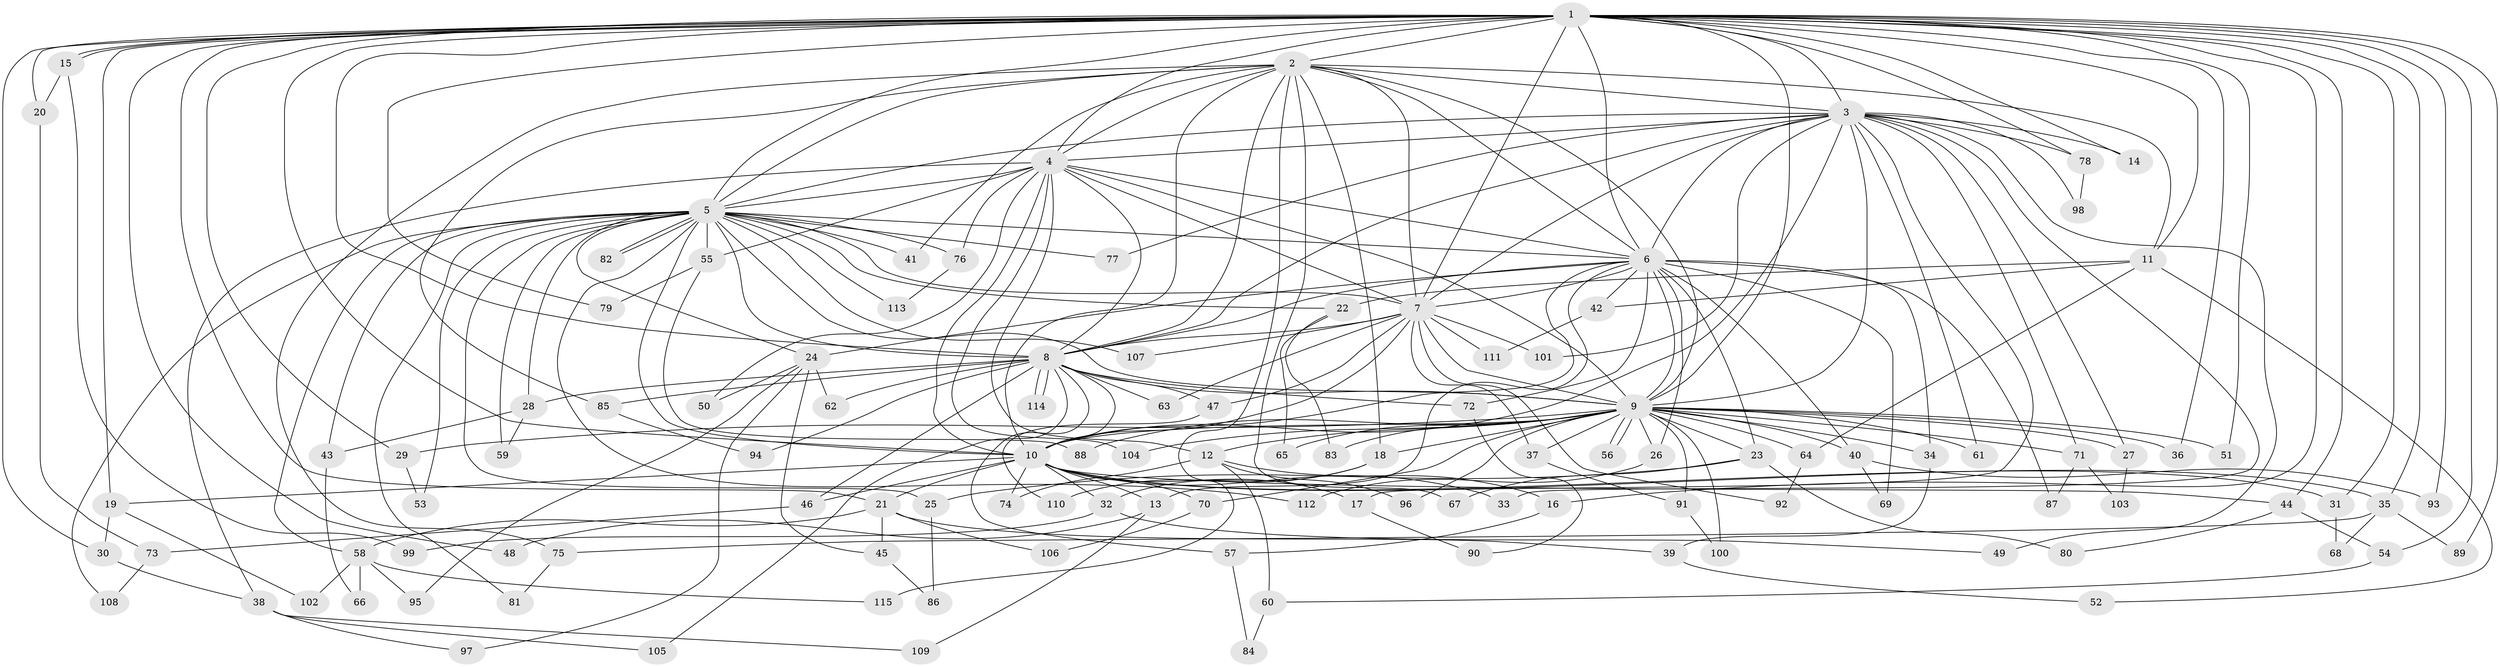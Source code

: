 // Generated by graph-tools (version 1.1) at 2025/49/03/09/25 03:49:30]
// undirected, 115 vertices, 255 edges
graph export_dot {
graph [start="1"]
  node [color=gray90,style=filled];
  1;
  2;
  3;
  4;
  5;
  6;
  7;
  8;
  9;
  10;
  11;
  12;
  13;
  14;
  15;
  16;
  17;
  18;
  19;
  20;
  21;
  22;
  23;
  24;
  25;
  26;
  27;
  28;
  29;
  30;
  31;
  32;
  33;
  34;
  35;
  36;
  37;
  38;
  39;
  40;
  41;
  42;
  43;
  44;
  45;
  46;
  47;
  48;
  49;
  50;
  51;
  52;
  53;
  54;
  55;
  56;
  57;
  58;
  59;
  60;
  61;
  62;
  63;
  64;
  65;
  66;
  67;
  68;
  69;
  70;
  71;
  72;
  73;
  74;
  75;
  76;
  77;
  78;
  79;
  80;
  81;
  82;
  83;
  84;
  85;
  86;
  87;
  88;
  89;
  90;
  91;
  92;
  93;
  94;
  95;
  96;
  97;
  98;
  99;
  100;
  101;
  102;
  103;
  104;
  105;
  106;
  107;
  108;
  109;
  110;
  111;
  112;
  113;
  114;
  115;
  1 -- 2;
  1 -- 3;
  1 -- 4;
  1 -- 5;
  1 -- 6;
  1 -- 7;
  1 -- 8;
  1 -- 9;
  1 -- 10;
  1 -- 11;
  1 -- 14;
  1 -- 15;
  1 -- 15;
  1 -- 16;
  1 -- 19;
  1 -- 20;
  1 -- 21;
  1 -- 29;
  1 -- 30;
  1 -- 31;
  1 -- 35;
  1 -- 36;
  1 -- 44;
  1 -- 48;
  1 -- 51;
  1 -- 54;
  1 -- 78;
  1 -- 79;
  1 -- 89;
  1 -- 93;
  2 -- 3;
  2 -- 4;
  2 -- 5;
  2 -- 6;
  2 -- 7;
  2 -- 8;
  2 -- 9;
  2 -- 10;
  2 -- 11;
  2 -- 18;
  2 -- 41;
  2 -- 67;
  2 -- 75;
  2 -- 85;
  2 -- 115;
  3 -- 4;
  3 -- 5;
  3 -- 6;
  3 -- 7;
  3 -- 8;
  3 -- 9;
  3 -- 10;
  3 -- 14;
  3 -- 17;
  3 -- 27;
  3 -- 33;
  3 -- 49;
  3 -- 61;
  3 -- 71;
  3 -- 77;
  3 -- 78;
  3 -- 98;
  3 -- 101;
  4 -- 5;
  4 -- 6;
  4 -- 7;
  4 -- 8;
  4 -- 9;
  4 -- 10;
  4 -- 12;
  4 -- 38;
  4 -- 50;
  4 -- 55;
  4 -- 76;
  4 -- 104;
  5 -- 6;
  5 -- 7;
  5 -- 8;
  5 -- 9;
  5 -- 10;
  5 -- 22;
  5 -- 24;
  5 -- 25;
  5 -- 28;
  5 -- 41;
  5 -- 43;
  5 -- 53;
  5 -- 55;
  5 -- 58;
  5 -- 59;
  5 -- 76;
  5 -- 77;
  5 -- 81;
  5 -- 82;
  5 -- 82;
  5 -- 107;
  5 -- 108;
  5 -- 112;
  5 -- 113;
  6 -- 7;
  6 -- 8;
  6 -- 9;
  6 -- 10;
  6 -- 13;
  6 -- 23;
  6 -- 24;
  6 -- 26;
  6 -- 34;
  6 -- 40;
  6 -- 42;
  6 -- 69;
  6 -- 72;
  6 -- 87;
  7 -- 8;
  7 -- 9;
  7 -- 10;
  7 -- 37;
  7 -- 47;
  7 -- 63;
  7 -- 92;
  7 -- 101;
  7 -- 107;
  7 -- 111;
  8 -- 9;
  8 -- 10;
  8 -- 28;
  8 -- 46;
  8 -- 47;
  8 -- 57;
  8 -- 62;
  8 -- 63;
  8 -- 72;
  8 -- 85;
  8 -- 94;
  8 -- 105;
  8 -- 114;
  8 -- 114;
  9 -- 10;
  9 -- 12;
  9 -- 18;
  9 -- 23;
  9 -- 26;
  9 -- 27;
  9 -- 29;
  9 -- 34;
  9 -- 36;
  9 -- 37;
  9 -- 40;
  9 -- 51;
  9 -- 56;
  9 -- 56;
  9 -- 61;
  9 -- 64;
  9 -- 65;
  9 -- 70;
  9 -- 71;
  9 -- 83;
  9 -- 88;
  9 -- 91;
  9 -- 96;
  9 -- 100;
  9 -- 104;
  10 -- 13;
  10 -- 17;
  10 -- 19;
  10 -- 21;
  10 -- 31;
  10 -- 32;
  10 -- 33;
  10 -- 35;
  10 -- 44;
  10 -- 46;
  10 -- 70;
  10 -- 74;
  11 -- 22;
  11 -- 42;
  11 -- 52;
  11 -- 64;
  12 -- 16;
  12 -- 60;
  12 -- 74;
  12 -- 96;
  13 -- 48;
  13 -- 109;
  15 -- 20;
  15 -- 99;
  16 -- 57;
  17 -- 90;
  18 -- 32;
  18 -- 110;
  19 -- 30;
  19 -- 102;
  20 -- 73;
  21 -- 39;
  21 -- 45;
  21 -- 58;
  21 -- 106;
  22 -- 65;
  22 -- 83;
  23 -- 25;
  23 -- 67;
  23 -- 80;
  24 -- 45;
  24 -- 50;
  24 -- 62;
  24 -- 95;
  24 -- 97;
  25 -- 86;
  26 -- 112;
  27 -- 103;
  28 -- 43;
  28 -- 59;
  29 -- 53;
  30 -- 38;
  31 -- 68;
  32 -- 49;
  32 -- 99;
  34 -- 39;
  35 -- 68;
  35 -- 75;
  35 -- 89;
  37 -- 91;
  38 -- 97;
  38 -- 105;
  38 -- 109;
  39 -- 52;
  40 -- 69;
  40 -- 93;
  42 -- 111;
  43 -- 66;
  44 -- 54;
  44 -- 80;
  45 -- 86;
  46 -- 73;
  47 -- 110;
  54 -- 60;
  55 -- 79;
  55 -- 88;
  57 -- 84;
  58 -- 66;
  58 -- 95;
  58 -- 102;
  58 -- 115;
  60 -- 84;
  64 -- 92;
  70 -- 106;
  71 -- 87;
  71 -- 103;
  72 -- 90;
  73 -- 108;
  75 -- 81;
  76 -- 113;
  78 -- 98;
  85 -- 94;
  91 -- 100;
}

